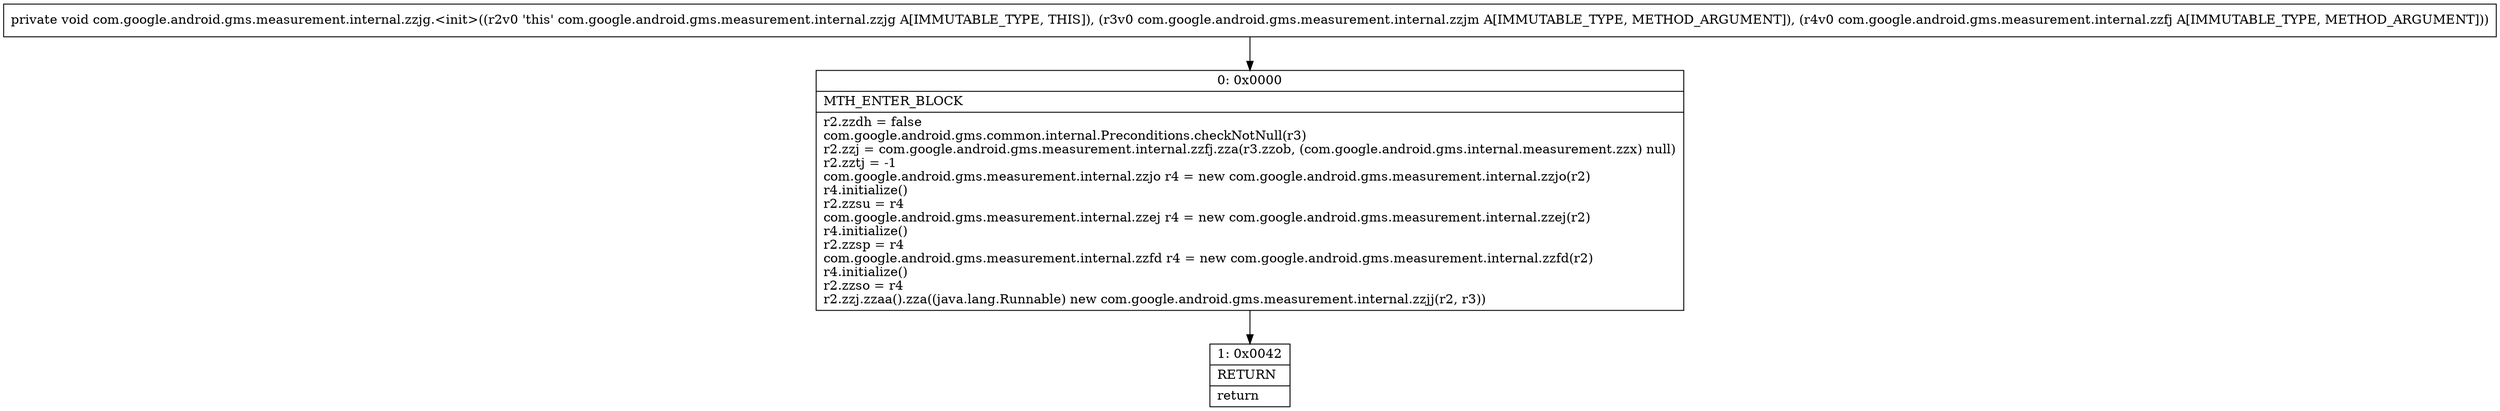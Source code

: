 digraph "CFG forcom.google.android.gms.measurement.internal.zzjg.\<init\>(Lcom\/google\/android\/gms\/measurement\/internal\/zzjm;Lcom\/google\/android\/gms\/measurement\/internal\/zzfj;)V" {
Node_0 [shape=record,label="{0\:\ 0x0000|MTH_ENTER_BLOCK\l|r2.zzdh = false\lcom.google.android.gms.common.internal.Preconditions.checkNotNull(r3)\lr2.zzj = com.google.android.gms.measurement.internal.zzfj.zza(r3.zzob, (com.google.android.gms.internal.measurement.zzx) null)\lr2.zztj = \-1\lcom.google.android.gms.measurement.internal.zzjo r4 = new com.google.android.gms.measurement.internal.zzjo(r2)\lr4.initialize()\lr2.zzsu = r4\lcom.google.android.gms.measurement.internal.zzej r4 = new com.google.android.gms.measurement.internal.zzej(r2)\lr4.initialize()\lr2.zzsp = r4\lcom.google.android.gms.measurement.internal.zzfd r4 = new com.google.android.gms.measurement.internal.zzfd(r2)\lr4.initialize()\lr2.zzso = r4\lr2.zzj.zzaa().zza((java.lang.Runnable) new com.google.android.gms.measurement.internal.zzjj(r2, r3))\l}"];
Node_1 [shape=record,label="{1\:\ 0x0042|RETURN\l|return\l}"];
MethodNode[shape=record,label="{private void com.google.android.gms.measurement.internal.zzjg.\<init\>((r2v0 'this' com.google.android.gms.measurement.internal.zzjg A[IMMUTABLE_TYPE, THIS]), (r3v0 com.google.android.gms.measurement.internal.zzjm A[IMMUTABLE_TYPE, METHOD_ARGUMENT]), (r4v0 com.google.android.gms.measurement.internal.zzfj A[IMMUTABLE_TYPE, METHOD_ARGUMENT])) }"];
MethodNode -> Node_0;
Node_0 -> Node_1;
}

